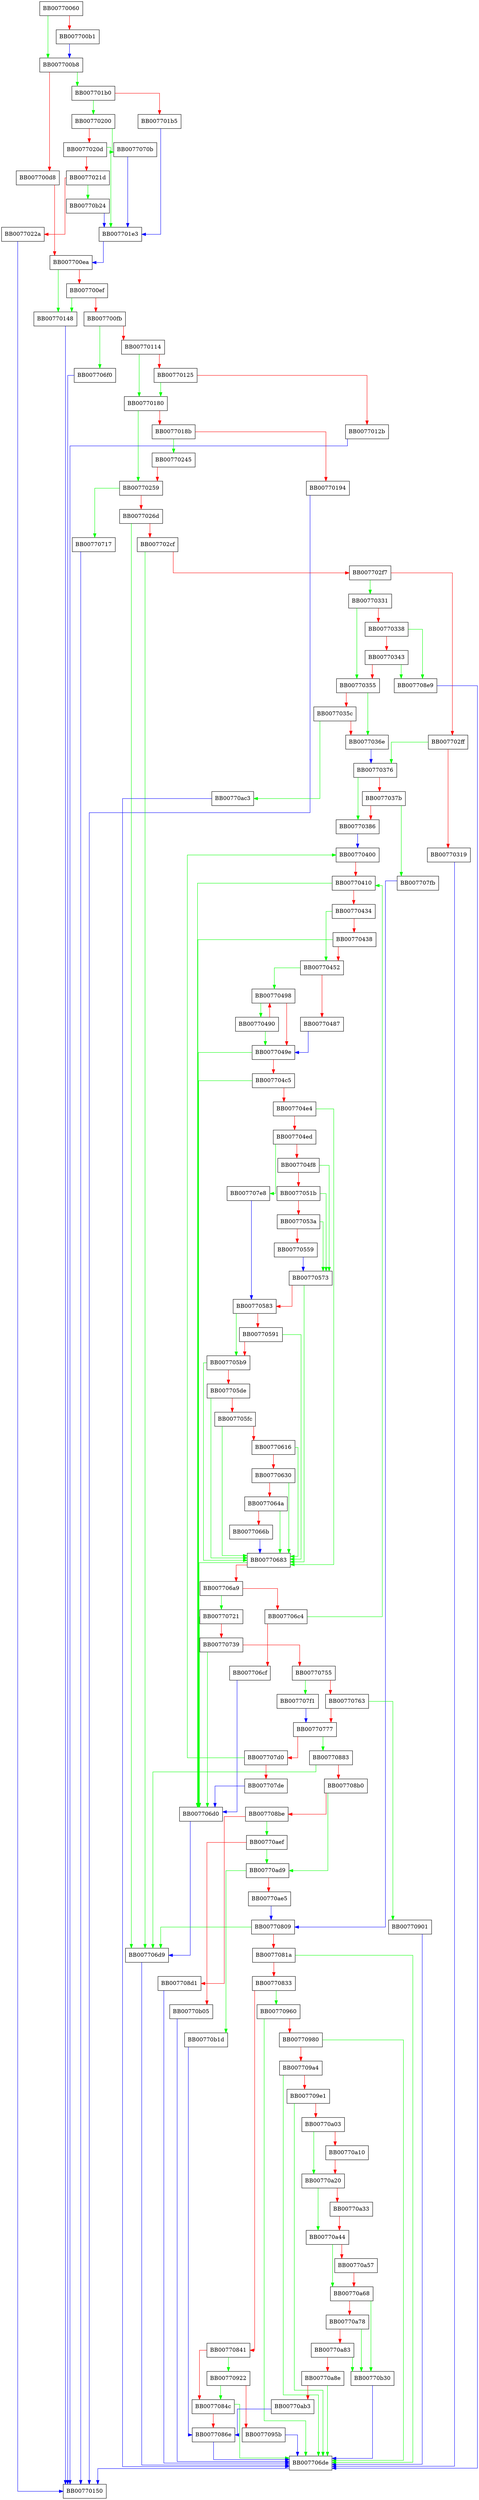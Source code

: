 digraph ossl_ffc_params_FIPS186_2_gen_verify {
  node [shape="box"];
  graph [splines=ortho];
  BB00770060 -> BB007700b8 [color="green"];
  BB00770060 -> BB007700b1 [color="red"];
  BB007700b1 -> BB007700b8 [color="blue"];
  BB007700b8 -> BB007701b0 [color="green"];
  BB007700b8 -> BB007700d8 [color="red"];
  BB007700d8 -> BB007700ea [color="red"];
  BB007700ea -> BB00770148 [color="green"];
  BB007700ea -> BB007700ef [color="red"];
  BB007700ef -> BB00770148 [color="green"];
  BB007700ef -> BB007700fb [color="red"];
  BB007700fb -> BB007706f0 [color="green"];
  BB007700fb -> BB00770114 [color="red"];
  BB00770114 -> BB00770180 [color="green"];
  BB00770114 -> BB00770125 [color="red"];
  BB00770125 -> BB00770180 [color="green"];
  BB00770125 -> BB0077012b [color="red"];
  BB0077012b -> BB00770150 [color="blue"];
  BB00770148 -> BB00770150 [color="blue"];
  BB00770180 -> BB00770259 [color="green"];
  BB00770180 -> BB0077018b [color="red"];
  BB0077018b -> BB00770245 [color="green"];
  BB0077018b -> BB00770194 [color="red"];
  BB00770194 -> BB00770150 [color="blue"];
  BB007701b0 -> BB00770200 [color="green"];
  BB007701b0 -> BB007701b5 [color="red"];
  BB007701b5 -> BB007701e3 [color="blue"];
  BB007701e3 -> BB007700ea [color="blue"];
  BB00770200 -> BB0077070b [color="green"];
  BB00770200 -> BB0077020d [color="red"];
  BB0077020d -> BB007701e3 [color="green"];
  BB0077020d -> BB0077021d [color="red"];
  BB0077021d -> BB00770b24 [color="green"];
  BB0077021d -> BB0077022a [color="red"];
  BB0077022a -> BB00770150 [color="blue"];
  BB00770245 -> BB00770259 [color="red"];
  BB00770259 -> BB00770717 [color="green"];
  BB00770259 -> BB0077026d [color="red"];
  BB0077026d -> BB007706d9 [color="green"];
  BB0077026d -> BB007702cf [color="red"];
  BB007702cf -> BB007706d9 [color="green"];
  BB007702cf -> BB007702f7 [color="red"];
  BB007702f7 -> BB00770331 [color="green"];
  BB007702f7 -> BB007702ff [color="red"];
  BB007702ff -> BB00770376 [color="green"];
  BB007702ff -> BB00770319 [color="red"];
  BB00770319 -> BB007706de [color="blue"];
  BB00770331 -> BB00770355 [color="green"];
  BB00770331 -> BB00770338 [color="red"];
  BB00770338 -> BB007708e9 [color="green"];
  BB00770338 -> BB00770343 [color="red"];
  BB00770343 -> BB007708e9 [color="green"];
  BB00770343 -> BB00770355 [color="red"];
  BB00770355 -> BB0077036e [color="green"];
  BB00770355 -> BB0077035c [color="red"];
  BB0077035c -> BB00770ac3 [color="green"];
  BB0077035c -> BB0077036e [color="red"];
  BB0077036e -> BB00770376 [color="blue"];
  BB00770376 -> BB00770386 [color="green"];
  BB00770376 -> BB0077037b [color="red"];
  BB0077037b -> BB007707fb [color="green"];
  BB0077037b -> BB00770386 [color="red"];
  BB00770386 -> BB00770400 [color="blue"];
  BB00770400 -> BB00770410 [color="red"];
  BB00770410 -> BB007706d0 [color="green"];
  BB00770410 -> BB00770434 [color="red"];
  BB00770434 -> BB00770452 [color="green"];
  BB00770434 -> BB00770438 [color="red"];
  BB00770438 -> BB007706d0 [color="green"];
  BB00770438 -> BB00770452 [color="red"];
  BB00770452 -> BB00770498 [color="green"];
  BB00770452 -> BB00770487 [color="red"];
  BB00770487 -> BB0077049e [color="blue"];
  BB00770490 -> BB0077049e [color="green"];
  BB00770490 -> BB00770498 [color="red"];
  BB00770498 -> BB00770490 [color="green"];
  BB00770498 -> BB0077049e [color="red"];
  BB0077049e -> BB007706d0 [color="green"];
  BB0077049e -> BB007704c5 [color="red"];
  BB007704c5 -> BB007706d0 [color="green"];
  BB007704c5 -> BB007704e4 [color="red"];
  BB007704e4 -> BB00770683 [color="green"];
  BB007704e4 -> BB007704ed [color="red"];
  BB007704ed -> BB007707e8 [color="green"];
  BB007704ed -> BB007704f8 [color="red"];
  BB007704f8 -> BB00770573 [color="green"];
  BB007704f8 -> BB0077051b [color="red"];
  BB0077051b -> BB00770573 [color="green"];
  BB0077051b -> BB0077053a [color="red"];
  BB0077053a -> BB00770573 [color="green"];
  BB0077053a -> BB00770559 [color="red"];
  BB00770559 -> BB00770573 [color="blue"];
  BB00770573 -> BB00770683 [color="green"];
  BB00770573 -> BB00770583 [color="red"];
  BB00770583 -> BB007705b9 [color="green"];
  BB00770583 -> BB00770591 [color="red"];
  BB00770591 -> BB00770683 [color="green"];
  BB00770591 -> BB007705b9 [color="red"];
  BB007705b9 -> BB00770683 [color="green"];
  BB007705b9 -> BB007705de [color="red"];
  BB007705de -> BB00770683 [color="green"];
  BB007705de -> BB007705fc [color="red"];
  BB007705fc -> BB00770683 [color="green"];
  BB007705fc -> BB00770616 [color="red"];
  BB00770616 -> BB00770683 [color="green"];
  BB00770616 -> BB00770630 [color="red"];
  BB00770630 -> BB00770683 [color="green"];
  BB00770630 -> BB0077064a [color="red"];
  BB0077064a -> BB00770683 [color="green"];
  BB0077064a -> BB0077066b [color="red"];
  BB0077066b -> BB00770683 [color="blue"];
  BB00770683 -> BB007706d0 [color="green"];
  BB00770683 -> BB007706a9 [color="red"];
  BB007706a9 -> BB00770721 [color="green"];
  BB007706a9 -> BB007706c4 [color="red"];
  BB007706c4 -> BB00770410 [color="green"];
  BB007706c4 -> BB007706cf [color="red"];
  BB007706cf -> BB007706d0 [color="blue"];
  BB007706d0 -> BB007706d9 [color="blue"];
  BB007706d9 -> BB007706de [color="blue"];
  BB007706de -> BB00770150 [color="blue"];
  BB007706f0 -> BB00770150 [color="blue"];
  BB0077070b -> BB007701e3 [color="blue"];
  BB00770717 -> BB00770150 [color="blue"];
  BB00770721 -> BB007706d0 [color="green"];
  BB00770721 -> BB00770739 [color="red"];
  BB00770739 -> BB007706d0 [color="green"];
  BB00770739 -> BB00770755 [color="red"];
  BB00770755 -> BB007707f1 [color="green"];
  BB00770755 -> BB00770763 [color="red"];
  BB00770763 -> BB00770901 [color="green"];
  BB00770763 -> BB00770777 [color="red"];
  BB00770777 -> BB00770883 [color="green"];
  BB00770777 -> BB007707d0 [color="red"];
  BB007707d0 -> BB00770400 [color="green"];
  BB007707d0 -> BB007707de [color="red"];
  BB007707de -> BB007706d0 [color="blue"];
  BB007707e8 -> BB00770583 [color="blue"];
  BB007707f1 -> BB00770777 [color="blue"];
  BB007707fb -> BB00770809 [color="blue"];
  BB00770809 -> BB007706d9 [color="green"];
  BB00770809 -> BB0077081a [color="red"];
  BB0077081a -> BB007706de [color="green"];
  BB0077081a -> BB00770833 [color="red"];
  BB00770833 -> BB00770960 [color="green"];
  BB00770833 -> BB00770841 [color="red"];
  BB00770841 -> BB00770922 [color="green"];
  BB00770841 -> BB0077084c [color="red"];
  BB0077084c -> BB007706de [color="green"];
  BB0077084c -> BB0077086e [color="red"];
  BB0077086e -> BB007706de [color="blue"];
  BB00770883 -> BB007706d9 [color="green"];
  BB00770883 -> BB007708b0 [color="red"];
  BB007708b0 -> BB00770ad9 [color="green"];
  BB007708b0 -> BB007708be [color="red"];
  BB007708be -> BB00770aef [color="green"];
  BB007708be -> BB007708d1 [color="red"];
  BB007708d1 -> BB007706de [color="blue"];
  BB007708e9 -> BB007706de [color="blue"];
  BB00770901 -> BB007706de [color="blue"];
  BB00770922 -> BB0077084c [color="green"];
  BB00770922 -> BB0077095b [color="red"];
  BB0077095b -> BB007706de [color="blue"];
  BB00770960 -> BB007706de [color="green"];
  BB00770960 -> BB00770980 [color="red"];
  BB00770980 -> BB007706de [color="green"];
  BB00770980 -> BB007709a4 [color="red"];
  BB007709a4 -> BB007706de [color="green"];
  BB007709a4 -> BB007709e1 [color="red"];
  BB007709e1 -> BB007706de [color="green"];
  BB007709e1 -> BB00770a03 [color="red"];
  BB00770a03 -> BB00770a20 [color="green"];
  BB00770a03 -> BB00770a10 [color="red"];
  BB00770a10 -> BB00770a20 [color="red"];
  BB00770a20 -> BB00770a44 [color="green"];
  BB00770a20 -> BB00770a33 [color="red"];
  BB00770a33 -> BB00770a44 [color="red"];
  BB00770a44 -> BB00770a68 [color="green"];
  BB00770a44 -> BB00770a57 [color="red"];
  BB00770a57 -> BB00770a68 [color="red"];
  BB00770a68 -> BB00770b30 [color="green"];
  BB00770a68 -> BB00770a78 [color="red"];
  BB00770a78 -> BB00770b30 [color="green"];
  BB00770a78 -> BB00770a83 [color="red"];
  BB00770a83 -> BB00770b30 [color="green"];
  BB00770a83 -> BB00770a8e [color="red"];
  BB00770a8e -> BB007706de [color="green"];
  BB00770a8e -> BB00770ab3 [color="red"];
  BB00770ab3 -> BB0077086e [color="blue"];
  BB00770ac3 -> BB007706de [color="blue"];
  BB00770ad9 -> BB00770b1d [color="green"];
  BB00770ad9 -> BB00770ae5 [color="red"];
  BB00770ae5 -> BB00770809 [color="blue"];
  BB00770aef -> BB00770ad9 [color="green"];
  BB00770aef -> BB00770b05 [color="red"];
  BB00770b05 -> BB007706de [color="blue"];
  BB00770b1d -> BB0077086e [color="blue"];
  BB00770b24 -> BB007701e3 [color="blue"];
  BB00770b30 -> BB007706de [color="blue"];
}